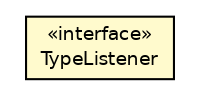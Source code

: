 #!/usr/local/bin/dot
#
# Class diagram 
# Generated by UMLGraph version 5.2 (http://www.umlgraph.org/)
#

digraph G {
	edge [fontname="Helvetica",fontsize=10,labelfontname="Helvetica",labelfontsize=10];
	node [fontname="Helvetica",fontsize=10,shape=plaintext];
	nodesep=0.25;
	ranksep=0.5;
	// chameleon.core.type.TypeListener
	c24679 [label=<<table title="chameleon.core.type.TypeListener" border="0" cellborder="1" cellspacing="0" cellpadding="2" port="p" bgcolor="lemonChiffon" href="./TypeListener.html">
		<tr><td><table border="0" cellspacing="0" cellpadding="1">
<tr><td align="center" balign="center"> &#171;interface&#187; </td></tr>
<tr><td align="center" balign="center"> TypeListener </td></tr>
		</table></td></tr>
		</table>>, fontname="Helvetica", fontcolor="black", fontsize=9.0];
}

